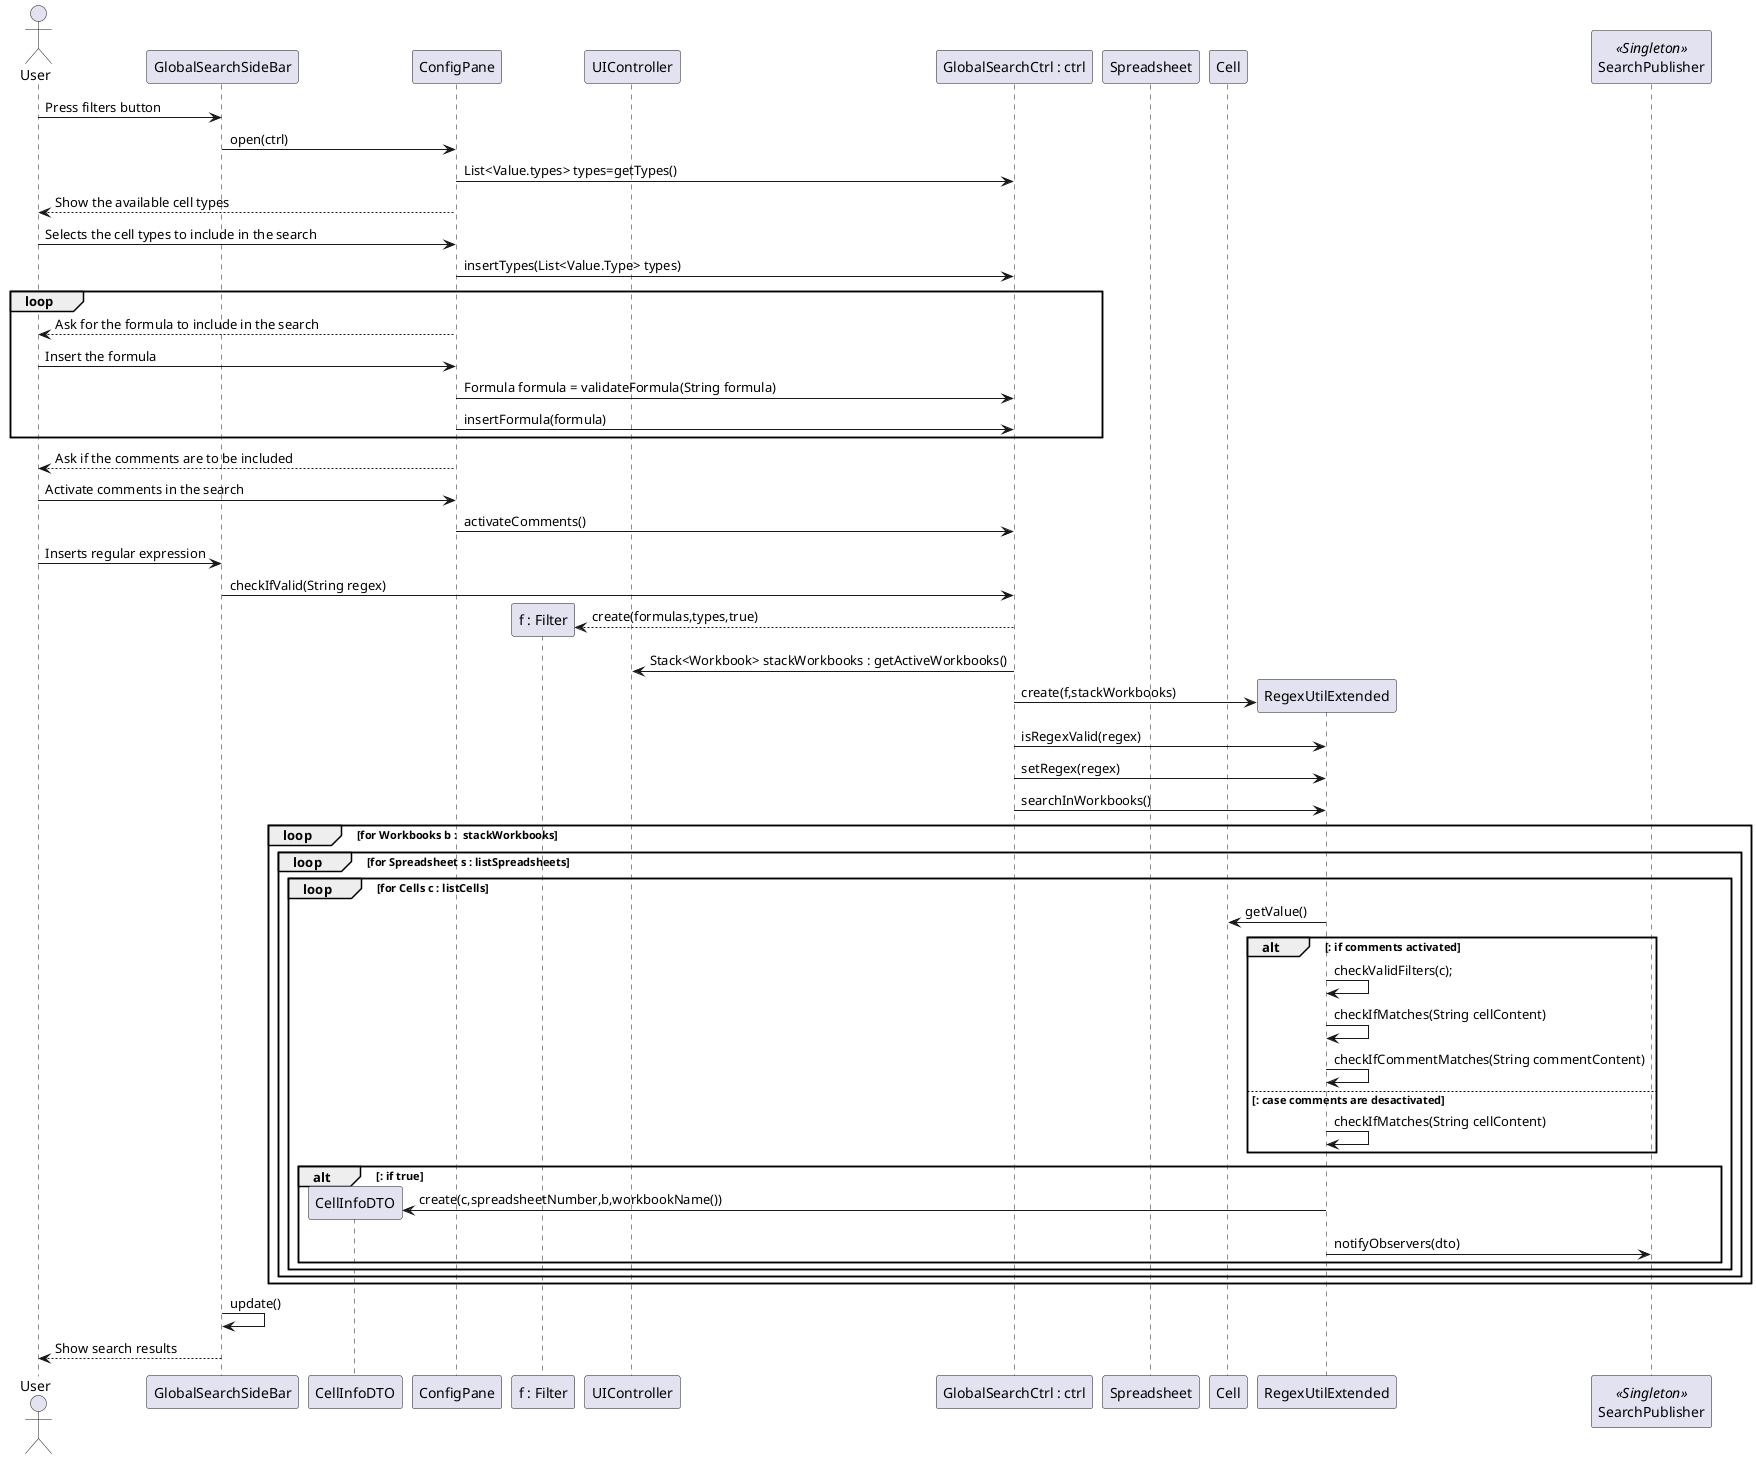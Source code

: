 @startuml 

    actor User 
    participant "GlobalSearchSideBar" as UI
    participant "CellInfoDTO" as dto
    participant "ConfigPane" as UIC
    participant "f : Filter" as ft
    participant "UIController" as UIctrl
    participant "GlobalSearchCtrl : ctrl" as ctrl
    participant "Spreadsheet" as sheet
    participant "Cell" as cll
    participant "RegexUtilExtended" as util
    participant "SearchPublisher" <<Singleton>>
    

    User -> UI : Press filters button
    UI -> UIC : open(ctrl)
    UIC -> ctrl: List<Value.types> types=getTypes()
    User <-- UIC : Show the available cell types
    User -> UIC : Selects the cell types to include in the search
    UIC -> ctrl: insertTypes(List<Value.Type> types)
    loop
    User <-- UIC : Ask for the formula to include in the search
    User -> UIC : Insert the formula
    UIC->ctrl: Formula formula = validateFormula(String formula) 
    UIC -> ctrl: insertFormula(formula)
    end
    User <-- UIC : Ask if the comments are to be included
    User -> UIC : Activate comments in the search
    UIC->ctrl : activateComments()
    User -> UI : Inserts regular expression
    UI -> ctrl : checkIfValid(String regex)
    create ft
    ctrl-->ft: create(formulas,types,true)
    ctrl -> UIctrl : Stack<Workbook> stackWorkbooks : getActiveWorkbooks()
    create util 
    ctrl -> util: create(f,stackWorkbooks)
    ctrl -> util : isRegexValid(regex)
    ctrl -> util : setRegex(regex)
    ctrl -> util : searchInWorkbooks()
    loop for Workbooks b :  stackWorkbooks
    loop for Spreadsheet s : listSpreadsheets
    loop for Cells c : listCells
    util -> cll : getValue()
    alt : if comments activated
    util -> util : checkValidFilters(c);
    util -> util : checkIfMatches(String cellContent)
    util -> util : checkIfCommentMatches(String commentContent)
    else : case comments are desactivated
    util -> util : checkIfMatches(String cellContent)
    end
    alt : if true
    create dto
    util  -> dto : create(c,spreadsheetNumber,b,workbookName())
    util-> SearchPublisher : notifyObservers(dto)
    end
    end
    end
    end
    UI -> UI : update()
    UI-->User: Show search results

    
@enduml
